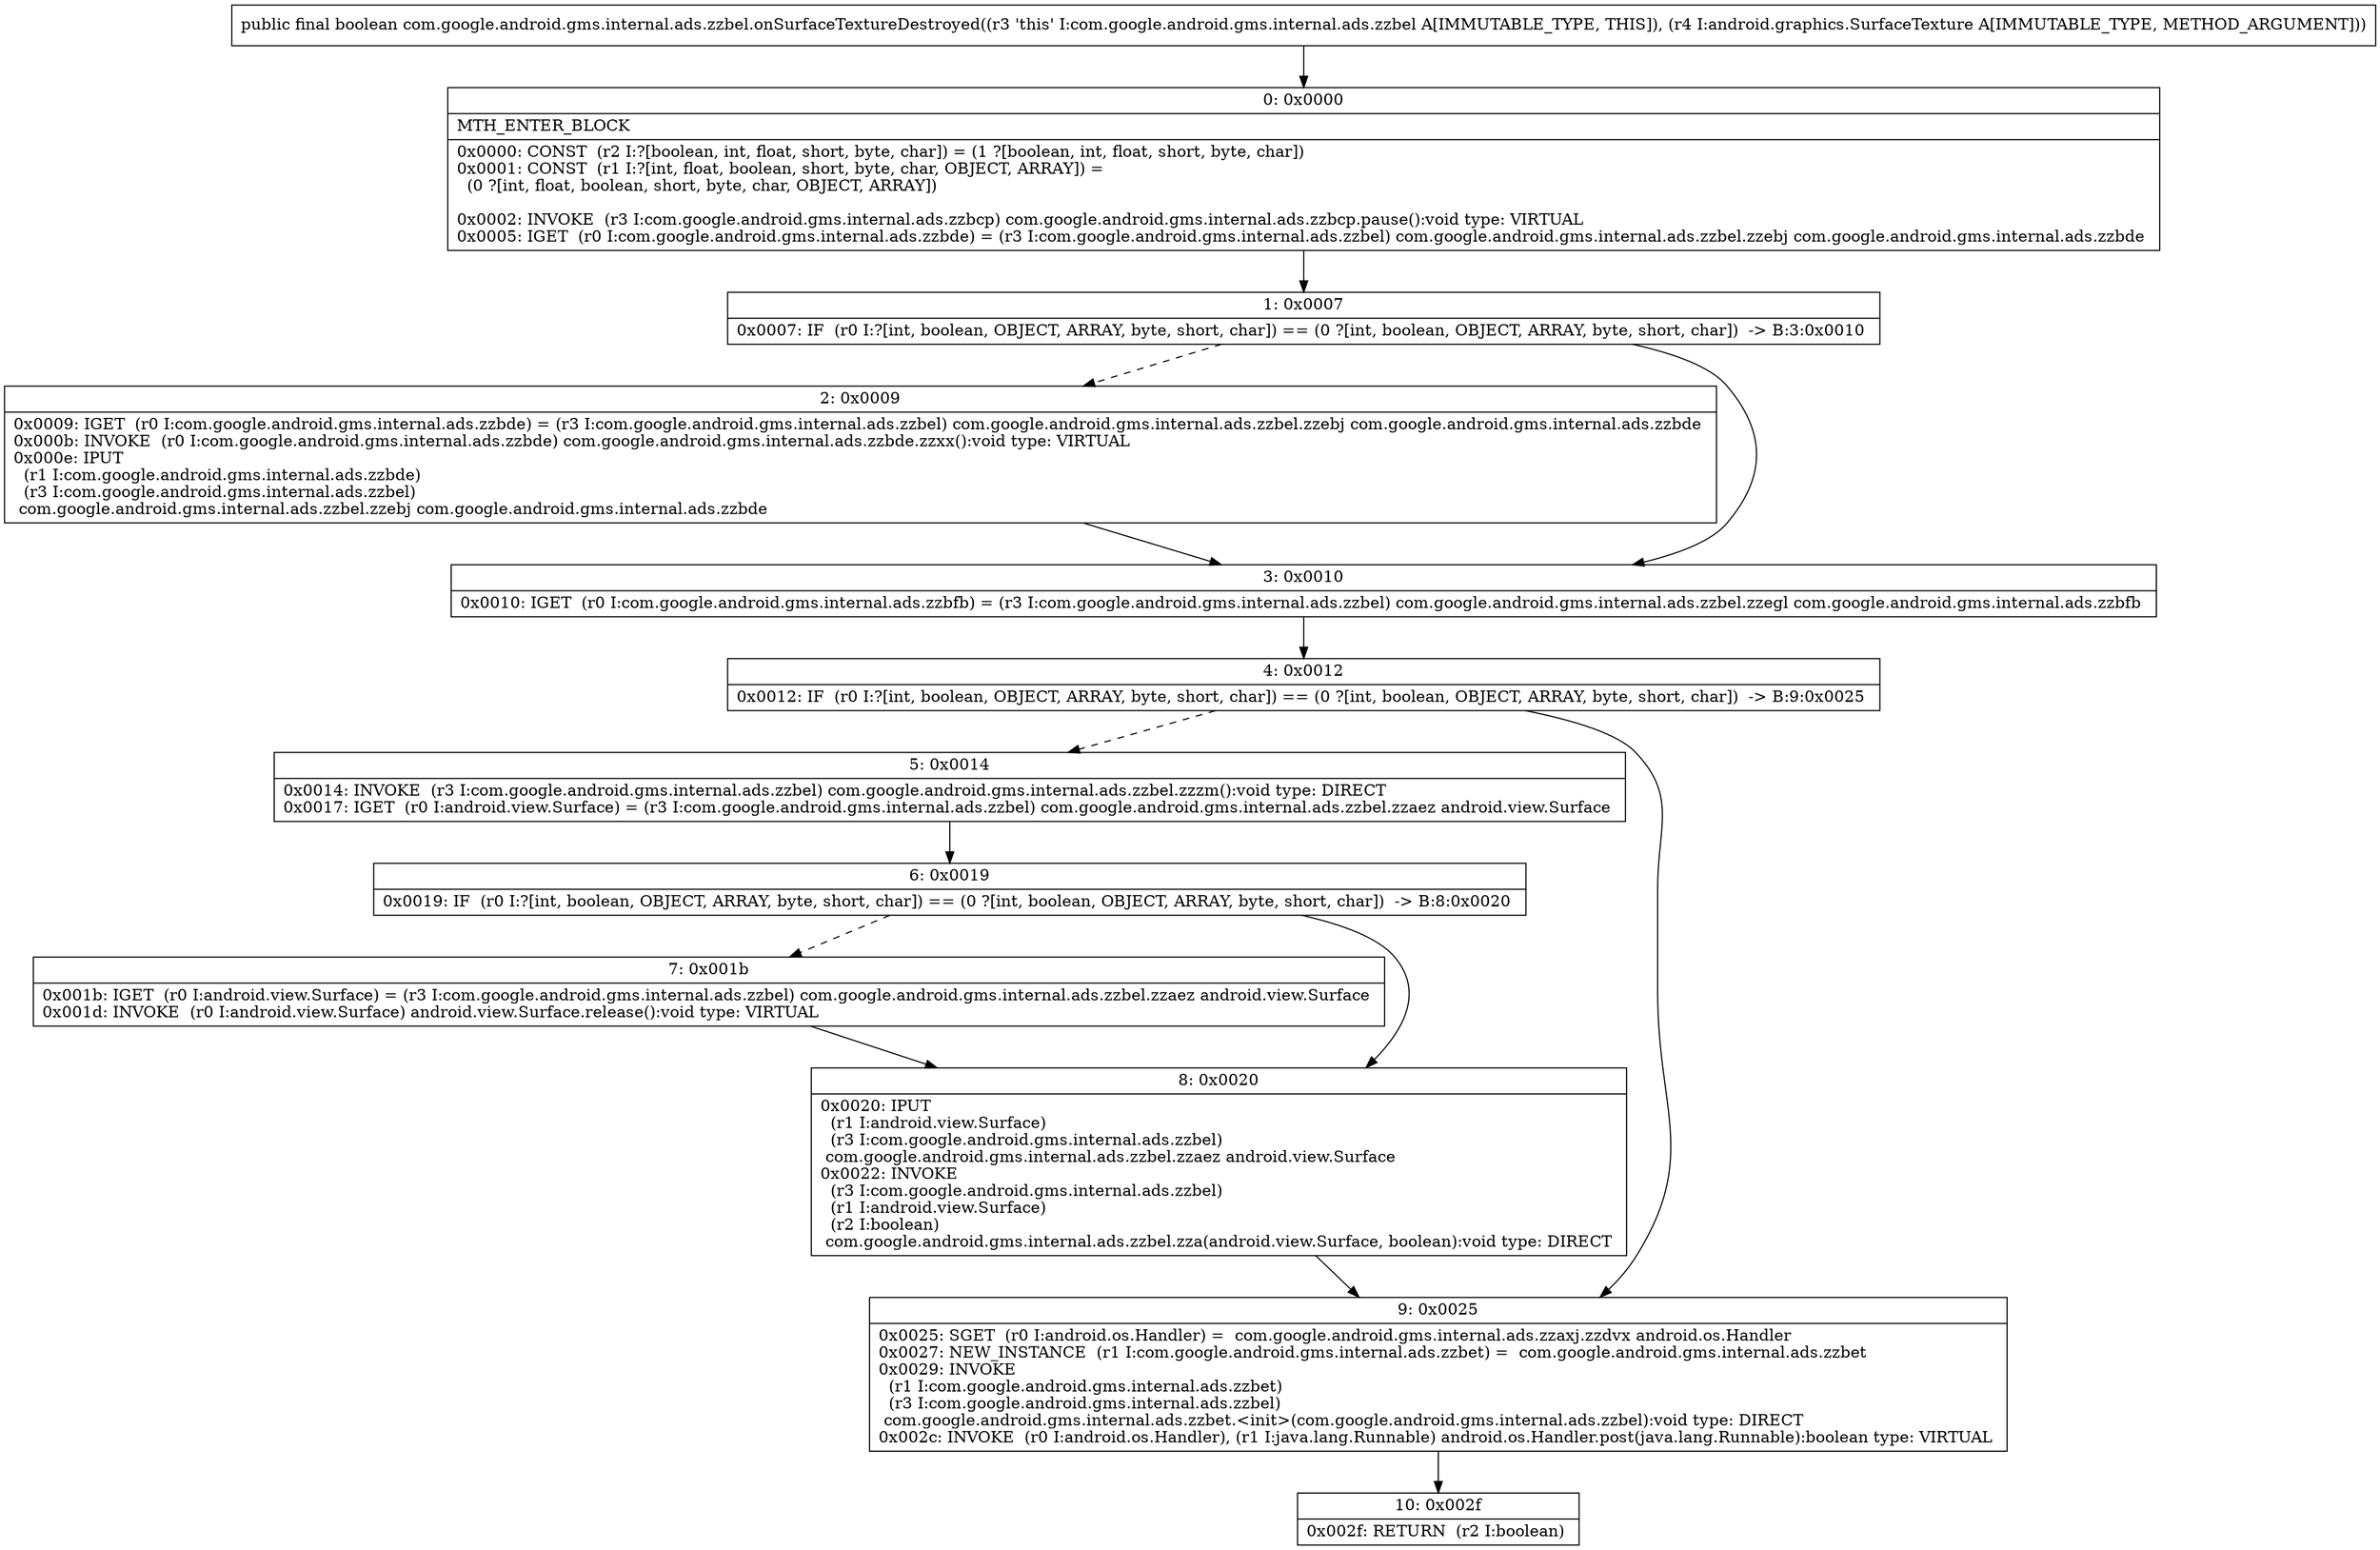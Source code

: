 digraph "CFG forcom.google.android.gms.internal.ads.zzbel.onSurfaceTextureDestroyed(Landroid\/graphics\/SurfaceTexture;)Z" {
Node_0 [shape=record,label="{0\:\ 0x0000|MTH_ENTER_BLOCK\l|0x0000: CONST  (r2 I:?[boolean, int, float, short, byte, char]) = (1 ?[boolean, int, float, short, byte, char]) \l0x0001: CONST  (r1 I:?[int, float, boolean, short, byte, char, OBJECT, ARRAY]) = \l  (0 ?[int, float, boolean, short, byte, char, OBJECT, ARRAY])\l \l0x0002: INVOKE  (r3 I:com.google.android.gms.internal.ads.zzbcp) com.google.android.gms.internal.ads.zzbcp.pause():void type: VIRTUAL \l0x0005: IGET  (r0 I:com.google.android.gms.internal.ads.zzbde) = (r3 I:com.google.android.gms.internal.ads.zzbel) com.google.android.gms.internal.ads.zzbel.zzebj com.google.android.gms.internal.ads.zzbde \l}"];
Node_1 [shape=record,label="{1\:\ 0x0007|0x0007: IF  (r0 I:?[int, boolean, OBJECT, ARRAY, byte, short, char]) == (0 ?[int, boolean, OBJECT, ARRAY, byte, short, char])  \-\> B:3:0x0010 \l}"];
Node_2 [shape=record,label="{2\:\ 0x0009|0x0009: IGET  (r0 I:com.google.android.gms.internal.ads.zzbde) = (r3 I:com.google.android.gms.internal.ads.zzbel) com.google.android.gms.internal.ads.zzbel.zzebj com.google.android.gms.internal.ads.zzbde \l0x000b: INVOKE  (r0 I:com.google.android.gms.internal.ads.zzbde) com.google.android.gms.internal.ads.zzbde.zzxx():void type: VIRTUAL \l0x000e: IPUT  \l  (r1 I:com.google.android.gms.internal.ads.zzbde)\l  (r3 I:com.google.android.gms.internal.ads.zzbel)\l com.google.android.gms.internal.ads.zzbel.zzebj com.google.android.gms.internal.ads.zzbde \l}"];
Node_3 [shape=record,label="{3\:\ 0x0010|0x0010: IGET  (r0 I:com.google.android.gms.internal.ads.zzbfb) = (r3 I:com.google.android.gms.internal.ads.zzbel) com.google.android.gms.internal.ads.zzbel.zzegl com.google.android.gms.internal.ads.zzbfb \l}"];
Node_4 [shape=record,label="{4\:\ 0x0012|0x0012: IF  (r0 I:?[int, boolean, OBJECT, ARRAY, byte, short, char]) == (0 ?[int, boolean, OBJECT, ARRAY, byte, short, char])  \-\> B:9:0x0025 \l}"];
Node_5 [shape=record,label="{5\:\ 0x0014|0x0014: INVOKE  (r3 I:com.google.android.gms.internal.ads.zzbel) com.google.android.gms.internal.ads.zzbel.zzzm():void type: DIRECT \l0x0017: IGET  (r0 I:android.view.Surface) = (r3 I:com.google.android.gms.internal.ads.zzbel) com.google.android.gms.internal.ads.zzbel.zzaez android.view.Surface \l}"];
Node_6 [shape=record,label="{6\:\ 0x0019|0x0019: IF  (r0 I:?[int, boolean, OBJECT, ARRAY, byte, short, char]) == (0 ?[int, boolean, OBJECT, ARRAY, byte, short, char])  \-\> B:8:0x0020 \l}"];
Node_7 [shape=record,label="{7\:\ 0x001b|0x001b: IGET  (r0 I:android.view.Surface) = (r3 I:com.google.android.gms.internal.ads.zzbel) com.google.android.gms.internal.ads.zzbel.zzaez android.view.Surface \l0x001d: INVOKE  (r0 I:android.view.Surface) android.view.Surface.release():void type: VIRTUAL \l}"];
Node_8 [shape=record,label="{8\:\ 0x0020|0x0020: IPUT  \l  (r1 I:android.view.Surface)\l  (r3 I:com.google.android.gms.internal.ads.zzbel)\l com.google.android.gms.internal.ads.zzbel.zzaez android.view.Surface \l0x0022: INVOKE  \l  (r3 I:com.google.android.gms.internal.ads.zzbel)\l  (r1 I:android.view.Surface)\l  (r2 I:boolean)\l com.google.android.gms.internal.ads.zzbel.zza(android.view.Surface, boolean):void type: DIRECT \l}"];
Node_9 [shape=record,label="{9\:\ 0x0025|0x0025: SGET  (r0 I:android.os.Handler) =  com.google.android.gms.internal.ads.zzaxj.zzdvx android.os.Handler \l0x0027: NEW_INSTANCE  (r1 I:com.google.android.gms.internal.ads.zzbet) =  com.google.android.gms.internal.ads.zzbet \l0x0029: INVOKE  \l  (r1 I:com.google.android.gms.internal.ads.zzbet)\l  (r3 I:com.google.android.gms.internal.ads.zzbel)\l com.google.android.gms.internal.ads.zzbet.\<init\>(com.google.android.gms.internal.ads.zzbel):void type: DIRECT \l0x002c: INVOKE  (r0 I:android.os.Handler), (r1 I:java.lang.Runnable) android.os.Handler.post(java.lang.Runnable):boolean type: VIRTUAL \l}"];
Node_10 [shape=record,label="{10\:\ 0x002f|0x002f: RETURN  (r2 I:boolean) \l}"];
MethodNode[shape=record,label="{public final boolean com.google.android.gms.internal.ads.zzbel.onSurfaceTextureDestroyed((r3 'this' I:com.google.android.gms.internal.ads.zzbel A[IMMUTABLE_TYPE, THIS]), (r4 I:android.graphics.SurfaceTexture A[IMMUTABLE_TYPE, METHOD_ARGUMENT])) }"];
MethodNode -> Node_0;
Node_0 -> Node_1;
Node_1 -> Node_2[style=dashed];
Node_1 -> Node_3;
Node_2 -> Node_3;
Node_3 -> Node_4;
Node_4 -> Node_5[style=dashed];
Node_4 -> Node_9;
Node_5 -> Node_6;
Node_6 -> Node_7[style=dashed];
Node_6 -> Node_8;
Node_7 -> Node_8;
Node_8 -> Node_9;
Node_9 -> Node_10;
}

